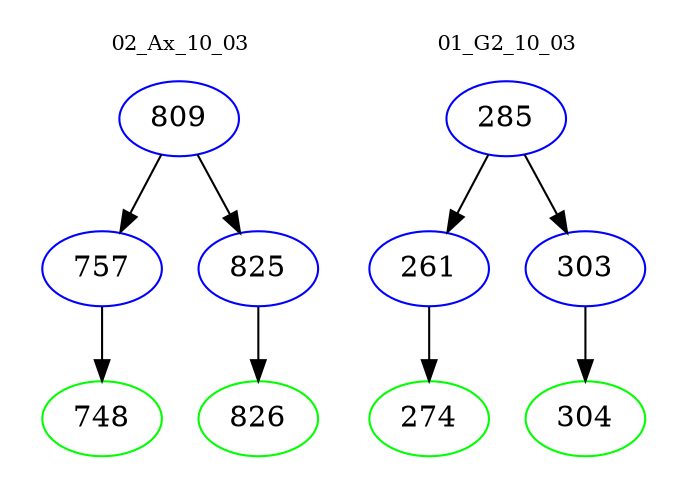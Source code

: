 digraph{
subgraph cluster_0 {
color = white
label = "02_Ax_10_03";
fontsize=10;
T0_809 [label="809", color="blue"]
T0_809 -> T0_757 [color="black"]
T0_757 [label="757", color="blue"]
T0_757 -> T0_748 [color="black"]
T0_748 [label="748", color="green"]
T0_809 -> T0_825 [color="black"]
T0_825 [label="825", color="blue"]
T0_825 -> T0_826 [color="black"]
T0_826 [label="826", color="green"]
}
subgraph cluster_1 {
color = white
label = "01_G2_10_03";
fontsize=10;
T1_285 [label="285", color="blue"]
T1_285 -> T1_261 [color="black"]
T1_261 [label="261", color="blue"]
T1_261 -> T1_274 [color="black"]
T1_274 [label="274", color="green"]
T1_285 -> T1_303 [color="black"]
T1_303 [label="303", color="blue"]
T1_303 -> T1_304 [color="black"]
T1_304 [label="304", color="green"]
}
}
